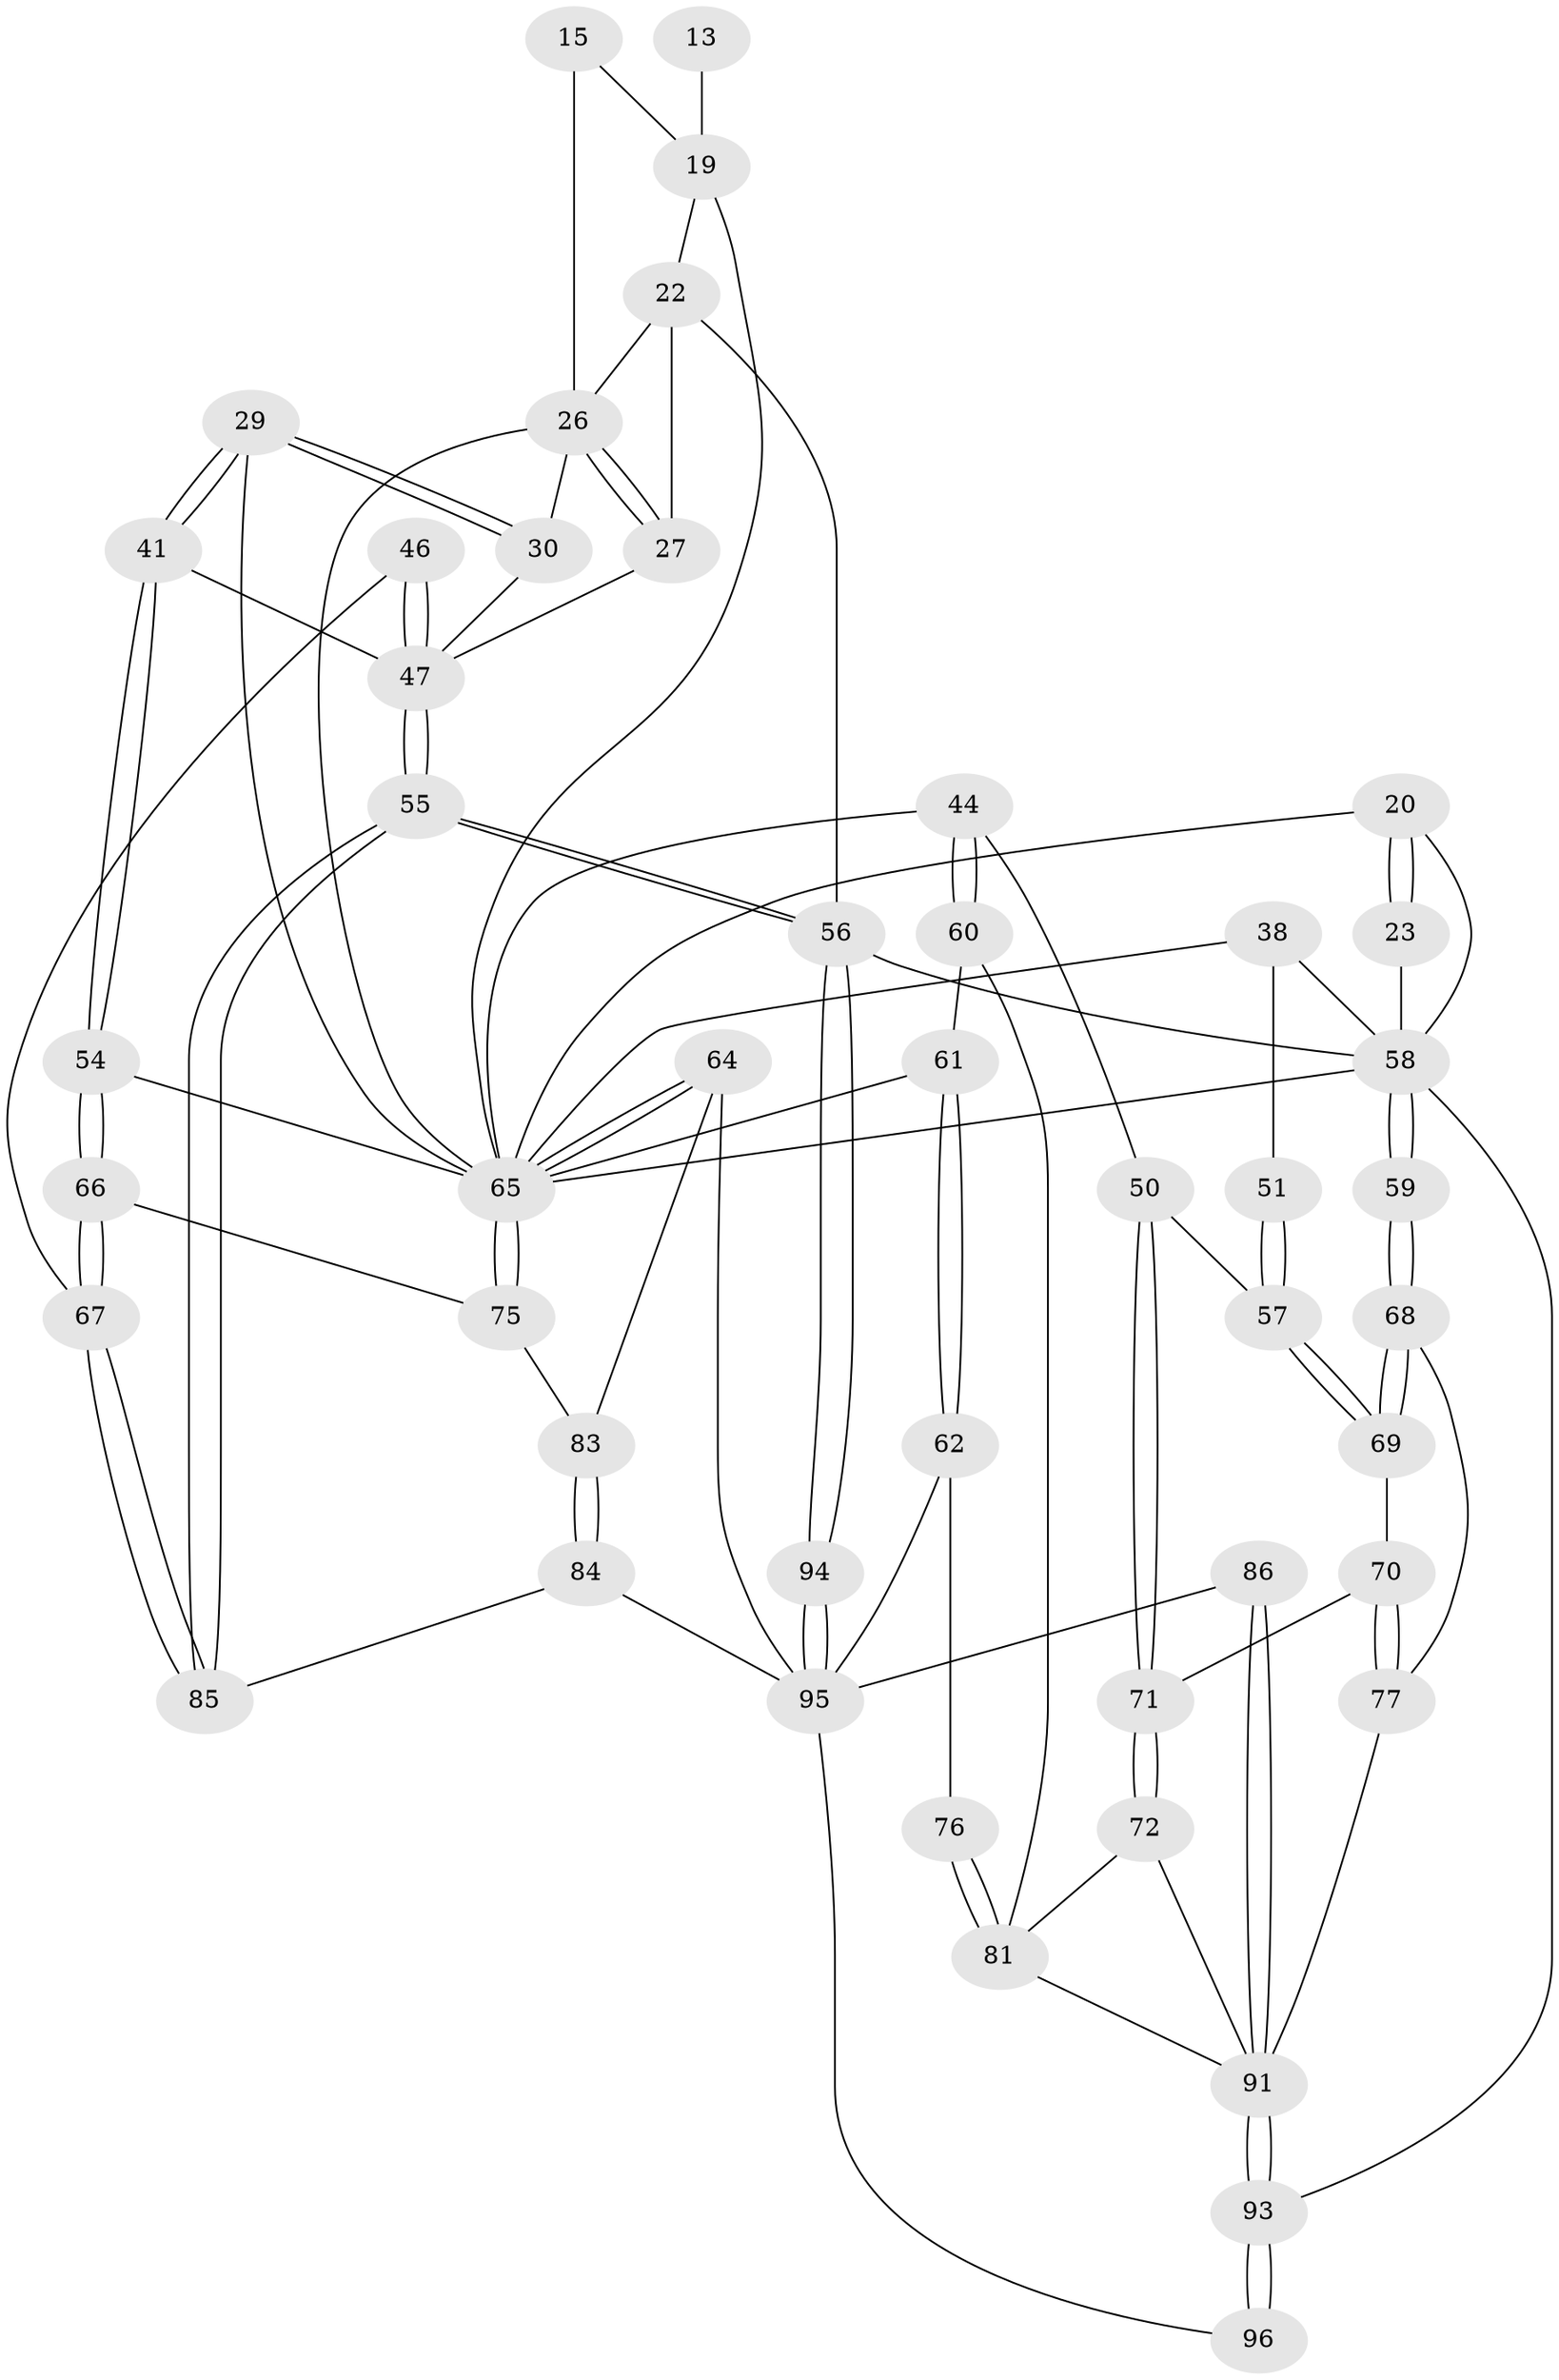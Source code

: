 // original degree distribution, {3: 0.020833333333333332, 6: 0.21875, 4: 0.23958333333333334, 5: 0.5208333333333334}
// Generated by graph-tools (version 1.1) at 2025/59/03/09/25 04:59:52]
// undirected, 48 vertices, 110 edges
graph export_dot {
graph [start="1"]
  node [color=gray90,style=filled];
  13 [pos="+0.5261284941572256+0.06893634454141523"];
  15 [pos="+0.3475608588881867+0.1469974655616966"];
  19 [pos="+0.46360675891786185+0.11884098223467775",super="+11+14"];
  20 [pos="+1+0.16822821297864815",super="+7+8"];
  22 [pos="+0+0.24076619324385617",super="+18"];
  23 [pos="+1+0.19642161842378086"];
  26 [pos="+0.16648497696671188+0.2610242707411175",super="+17"];
  27 [pos="+0+0.32986869852000356"];
  29 [pos="+0.3094055968752692+0.42744078039920247"];
  30 [pos="+0.2459333643648656+0.3916527029473217"];
  38 [pos="+1+0.5289442145659898",super="+35"];
  41 [pos="+0.24429701544558272+0.5613509821885753"];
  44 [pos="+0.537080244384795+0.5503014901137095",super="+43"];
  46 [pos="+0+0.6427140241343362"];
  47 [pos="+0+0.634706804347841",super="+40+42"];
  50 [pos="+0.7925722240780609+0.5845098845922669"];
  51 [pos="+1+0.5350849717909198",super="+48"];
  54 [pos="+0.24248020646500404+0.5707927130528629"];
  55 [pos="+0+1"];
  56 [pos="+0+1",super="+3"];
  57 [pos="+0.9273951646823653+0.6071654147643445",super="+49"];
  58 [pos="+1+1",super="+2+21+37"];
  59 [pos="+1+0.9357120278068484"];
  60 [pos="+0.5370418056482392+0.552596397058779"];
  61 [pos="+0.4904311414860075+0.6092841988551456"];
  62 [pos="+0.46349672866759845+0.6993387456242326"];
  64 [pos="+0.3872661383538385+0.7641837227261153"];
  65 [pos="+0.38379897313134254+0.7597939888139176",super="+53+52+45+36"];
  66 [pos="+0.16783524374210293+0.6433799002281729"];
  67 [pos="+0+0.6520491973172753"];
  68 [pos="+0.946312258744208+0.7229936844261989"];
  69 [pos="+0.9321980845430091+0.692152185967721"];
  70 [pos="+0.830780510648657+0.6905787065677932"];
  71 [pos="+0.7585917547892689+0.6526433876654368"];
  72 [pos="+0.7559608237196516+0.6550996746374425"];
  75 [pos="+0.16964401553156883+0.6460355226442484"];
  76 [pos="+0.5986243834038519+0.7429689964547908"];
  77 [pos="+0.875522101179024+0.766351317625145"];
  81 [pos="+0.6073081043047467+0.7705898192255145",super="+73+74"];
  83 [pos="+0.21742512841045622+0.7814995087907568"];
  84 [pos="+0.20253205409017846+0.8718146023923051"];
  85 [pos="+0.1279149422904153+0.8503305869750625"];
  86 [pos="+0.6004795839387779+0.8787790132115623"];
  91 [pos="+0.6006462489594482+0.8789155026365614",super="+79+80+82+78"];
  93 [pos="+0.6285971976932512+0.9287664241258531",super="+90"];
  94 [pos="+0.15516848447251075+1"];
  95 [pos="+0.32812762157836806+1",super="+87+88+92"];
  96 [pos="+0.7444431448585487+1"];
  13 -- 19 [weight=3];
  15 -- 19 [weight=2];
  15 -- 26;
  19 -- 65;
  19 -- 22;
  20 -- 23 [weight=2];
  20 -- 23;
  20 -- 58 [weight=2];
  20 -- 65;
  22 -- 27;
  22 -- 56 [weight=2];
  22 -- 26;
  23 -- 58;
  26 -- 27;
  26 -- 27;
  26 -- 30;
  26 -- 65;
  27 -- 47;
  29 -- 30;
  29 -- 30;
  29 -- 41;
  29 -- 41;
  29 -- 65;
  30 -- 47;
  38 -- 51 [weight=2];
  38 -- 58 [weight=2];
  38 -- 65;
  41 -- 54;
  41 -- 54;
  41 -- 47;
  44 -- 60;
  44 -- 60;
  44 -- 65 [weight=2];
  44 -- 50;
  46 -- 47 [weight=2];
  46 -- 47;
  46 -- 67;
  47 -- 55;
  47 -- 55;
  50 -- 71;
  50 -- 71;
  50 -- 57;
  51 -- 57 [weight=2];
  51 -- 57;
  54 -- 66;
  54 -- 66;
  54 -- 65;
  55 -- 56;
  55 -- 56;
  55 -- 85;
  55 -- 85;
  56 -- 94;
  56 -- 94;
  56 -- 58 [weight=2];
  57 -- 69;
  57 -- 69;
  58 -- 59 [weight=2];
  58 -- 59;
  58 -- 65;
  58 -- 93;
  59 -- 68;
  59 -- 68;
  60 -- 61;
  60 -- 81;
  61 -- 62;
  61 -- 62;
  61 -- 65;
  62 -- 76;
  62 -- 95;
  64 -- 65;
  64 -- 65;
  64 -- 83;
  64 -- 95;
  65 -- 75;
  65 -- 75;
  66 -- 67;
  66 -- 67;
  66 -- 75;
  67 -- 85;
  67 -- 85;
  68 -- 69;
  68 -- 69;
  68 -- 77;
  69 -- 70;
  70 -- 71;
  70 -- 77;
  70 -- 77;
  71 -- 72;
  71 -- 72;
  72 -- 81;
  72 -- 91;
  75 -- 83;
  76 -- 81 [weight=2];
  76 -- 81;
  77 -- 91;
  81 -- 91;
  83 -- 84;
  83 -- 84;
  84 -- 85;
  84 -- 95;
  86 -- 91 [weight=2];
  86 -- 91;
  86 -- 95;
  91 -- 93 [weight=2];
  91 -- 93;
  93 -- 96 [weight=2];
  93 -- 96;
  94 -- 95 [weight=2];
  94 -- 95;
  95 -- 96;
}
